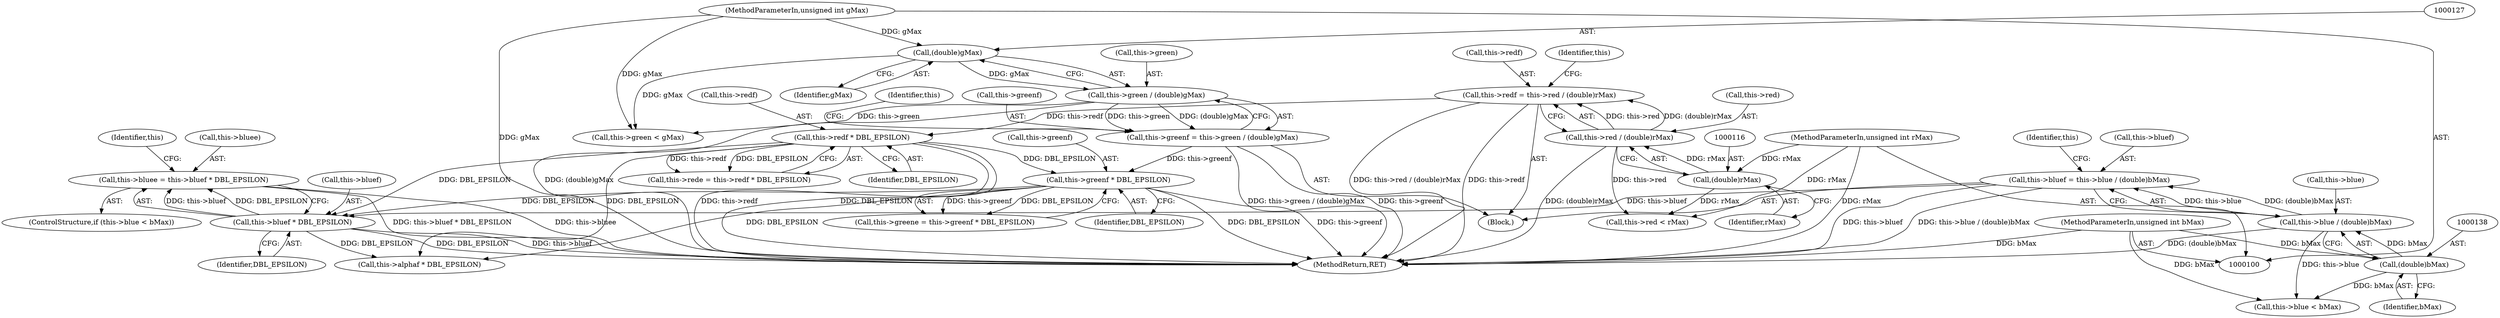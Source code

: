 digraph "0_Android_9d4853418ab2f754c2b63e091c29c5529b8b86ca_52@integer" {
"1000199" [label="(Call,this->bluee = this->bluef * DBL_EPSILON)"];
"1000203" [label="(Call,this->bluef * DBL_EPSILON)"];
"1000129" [label="(Call,this->bluef = this->blue / (double)bMax)"];
"1000133" [label="(Call,this->blue / (double)bMax)"];
"1000137" [label="(Call,(double)bMax)"];
"1000104" [label="(MethodParameterIn,unsigned int bMax)"];
"1000182" [label="(Call,this->greenf * DBL_EPSILON)"];
"1000118" [label="(Call,this->greenf = this->green / (double)gMax)"];
"1000122" [label="(Call,this->green / (double)gMax)"];
"1000126" [label="(Call,(double)gMax)"];
"1000103" [label="(MethodParameterIn,unsigned int gMax)"];
"1000161" [label="(Call,this->redf * DBL_EPSILON)"];
"1000107" [label="(Call,this->redf = this->red / (double)rMax)"];
"1000111" [label="(Call,this->red / (double)rMax)"];
"1000115" [label="(Call,(double)rMax)"];
"1000102" [label="(MethodParameterIn,unsigned int rMax)"];
"1000204" [label="(Call,this->bluef)"];
"1000137" [label="(Call,(double)bMax)"];
"1000120" [label="(Identifier,this)"];
"1000102" [label="(MethodParameterIn,unsigned int rMax)"];
"1000126" [label="(Call,(double)gMax)"];
"1000162" [label="(Call,this->redf)"];
"1000193" [label="(ControlStructure,if (this->blue < bMax))"];
"1000129" [label="(Call,this->bluef = this->blue / (double)bMax)"];
"1000165" [label="(Identifier,DBL_EPSILON)"];
"1000122" [label="(Call,this->green / (double)gMax)"];
"1000224" [label="(Call,this->alphaf * DBL_EPSILON)"];
"1000152" [label="(Call,this->red < rMax)"];
"1000118" [label="(Call,this->greenf = this->green / (double)gMax)"];
"1000178" [label="(Call,this->greene = this->greenf * DBL_EPSILON)"];
"1000119" [label="(Call,this->greenf)"];
"1000194" [label="(Call,this->blue < bMax)"];
"1000157" [label="(Call,this->rede = this->redf * DBL_EPSILON)"];
"1000112" [label="(Call,this->red)"];
"1000139" [label="(Identifier,bMax)"];
"1000182" [label="(Call,this->greenf * DBL_EPSILON)"];
"1000107" [label="(Call,this->redf = this->red / (double)rMax)"];
"1000161" [label="(Call,this->redf * DBL_EPSILON)"];
"1000186" [label="(Identifier,DBL_EPSILON)"];
"1000115" [label="(Call,(double)rMax)"];
"1000131" [label="(Identifier,this)"];
"1000104" [label="(MethodParameterIn,unsigned int bMax)"];
"1000200" [label="(Call,this->bluee)"];
"1000106" [label="(Block,)"];
"1000123" [label="(Call,this->green)"];
"1000133" [label="(Call,this->blue / (double)bMax)"];
"1000183" [label="(Call,this->greenf)"];
"1000173" [label="(Call,this->green < gMax)"];
"1000199" [label="(Call,this->bluee = this->bluef * DBL_EPSILON)"];
"1000128" [label="(Identifier,gMax)"];
"1000111" [label="(Call,this->red / (double)rMax)"];
"1000134" [label="(Call,this->blue)"];
"1000108" [label="(Call,this->redf)"];
"1000142" [label="(Identifier,this)"];
"1000103" [label="(MethodParameterIn,unsigned int gMax)"];
"1000203" [label="(Call,this->bluef * DBL_EPSILON)"];
"1000235" [label="(MethodReturn,RET)"];
"1000117" [label="(Identifier,rMax)"];
"1000207" [label="(Identifier,DBL_EPSILON)"];
"1000217" [label="(Identifier,this)"];
"1000130" [label="(Call,this->bluef)"];
"1000199" -> "1000193"  [label="AST: "];
"1000199" -> "1000203"  [label="CFG: "];
"1000200" -> "1000199"  [label="AST: "];
"1000203" -> "1000199"  [label="AST: "];
"1000217" -> "1000199"  [label="CFG: "];
"1000199" -> "1000235"  [label="DDG: this->bluee"];
"1000199" -> "1000235"  [label="DDG: this->bluef * DBL_EPSILON"];
"1000203" -> "1000199"  [label="DDG: this->bluef"];
"1000203" -> "1000199"  [label="DDG: DBL_EPSILON"];
"1000203" -> "1000207"  [label="CFG: "];
"1000204" -> "1000203"  [label="AST: "];
"1000207" -> "1000203"  [label="AST: "];
"1000203" -> "1000235"  [label="DDG: DBL_EPSILON"];
"1000203" -> "1000235"  [label="DDG: this->bluef"];
"1000129" -> "1000203"  [label="DDG: this->bluef"];
"1000182" -> "1000203"  [label="DDG: DBL_EPSILON"];
"1000161" -> "1000203"  [label="DDG: DBL_EPSILON"];
"1000203" -> "1000224"  [label="DDG: DBL_EPSILON"];
"1000129" -> "1000106"  [label="AST: "];
"1000129" -> "1000133"  [label="CFG: "];
"1000130" -> "1000129"  [label="AST: "];
"1000133" -> "1000129"  [label="AST: "];
"1000142" -> "1000129"  [label="CFG: "];
"1000129" -> "1000235"  [label="DDG: this->bluef"];
"1000129" -> "1000235"  [label="DDG: this->blue / (double)bMax"];
"1000133" -> "1000129"  [label="DDG: this->blue"];
"1000133" -> "1000129"  [label="DDG: (double)bMax"];
"1000133" -> "1000137"  [label="CFG: "];
"1000134" -> "1000133"  [label="AST: "];
"1000137" -> "1000133"  [label="AST: "];
"1000133" -> "1000235"  [label="DDG: (double)bMax"];
"1000137" -> "1000133"  [label="DDG: bMax"];
"1000133" -> "1000194"  [label="DDG: this->blue"];
"1000137" -> "1000139"  [label="CFG: "];
"1000138" -> "1000137"  [label="AST: "];
"1000139" -> "1000137"  [label="AST: "];
"1000104" -> "1000137"  [label="DDG: bMax"];
"1000137" -> "1000194"  [label="DDG: bMax"];
"1000104" -> "1000100"  [label="AST: "];
"1000104" -> "1000235"  [label="DDG: bMax"];
"1000104" -> "1000194"  [label="DDG: bMax"];
"1000182" -> "1000178"  [label="AST: "];
"1000182" -> "1000186"  [label="CFG: "];
"1000183" -> "1000182"  [label="AST: "];
"1000186" -> "1000182"  [label="AST: "];
"1000178" -> "1000182"  [label="CFG: "];
"1000182" -> "1000235"  [label="DDG: DBL_EPSILON"];
"1000182" -> "1000235"  [label="DDG: this->greenf"];
"1000182" -> "1000178"  [label="DDG: this->greenf"];
"1000182" -> "1000178"  [label="DDG: DBL_EPSILON"];
"1000118" -> "1000182"  [label="DDG: this->greenf"];
"1000161" -> "1000182"  [label="DDG: DBL_EPSILON"];
"1000182" -> "1000224"  [label="DDG: DBL_EPSILON"];
"1000118" -> "1000106"  [label="AST: "];
"1000118" -> "1000122"  [label="CFG: "];
"1000119" -> "1000118"  [label="AST: "];
"1000122" -> "1000118"  [label="AST: "];
"1000131" -> "1000118"  [label="CFG: "];
"1000118" -> "1000235"  [label="DDG: this->greenf"];
"1000118" -> "1000235"  [label="DDG: this->green / (double)gMax"];
"1000122" -> "1000118"  [label="DDG: this->green"];
"1000122" -> "1000118"  [label="DDG: (double)gMax"];
"1000122" -> "1000126"  [label="CFG: "];
"1000123" -> "1000122"  [label="AST: "];
"1000126" -> "1000122"  [label="AST: "];
"1000122" -> "1000235"  [label="DDG: (double)gMax"];
"1000126" -> "1000122"  [label="DDG: gMax"];
"1000122" -> "1000173"  [label="DDG: this->green"];
"1000126" -> "1000128"  [label="CFG: "];
"1000127" -> "1000126"  [label="AST: "];
"1000128" -> "1000126"  [label="AST: "];
"1000103" -> "1000126"  [label="DDG: gMax"];
"1000126" -> "1000173"  [label="DDG: gMax"];
"1000103" -> "1000100"  [label="AST: "];
"1000103" -> "1000235"  [label="DDG: gMax"];
"1000103" -> "1000173"  [label="DDG: gMax"];
"1000161" -> "1000157"  [label="AST: "];
"1000161" -> "1000165"  [label="CFG: "];
"1000162" -> "1000161"  [label="AST: "];
"1000165" -> "1000161"  [label="AST: "];
"1000157" -> "1000161"  [label="CFG: "];
"1000161" -> "1000235"  [label="DDG: this->redf"];
"1000161" -> "1000235"  [label="DDG: DBL_EPSILON"];
"1000161" -> "1000157"  [label="DDG: this->redf"];
"1000161" -> "1000157"  [label="DDG: DBL_EPSILON"];
"1000107" -> "1000161"  [label="DDG: this->redf"];
"1000161" -> "1000224"  [label="DDG: DBL_EPSILON"];
"1000107" -> "1000106"  [label="AST: "];
"1000107" -> "1000111"  [label="CFG: "];
"1000108" -> "1000107"  [label="AST: "];
"1000111" -> "1000107"  [label="AST: "];
"1000120" -> "1000107"  [label="CFG: "];
"1000107" -> "1000235"  [label="DDG: this->redf"];
"1000107" -> "1000235"  [label="DDG: this->red / (double)rMax"];
"1000111" -> "1000107"  [label="DDG: this->red"];
"1000111" -> "1000107"  [label="DDG: (double)rMax"];
"1000111" -> "1000115"  [label="CFG: "];
"1000112" -> "1000111"  [label="AST: "];
"1000115" -> "1000111"  [label="AST: "];
"1000111" -> "1000235"  [label="DDG: (double)rMax"];
"1000115" -> "1000111"  [label="DDG: rMax"];
"1000111" -> "1000152"  [label="DDG: this->red"];
"1000115" -> "1000117"  [label="CFG: "];
"1000116" -> "1000115"  [label="AST: "];
"1000117" -> "1000115"  [label="AST: "];
"1000102" -> "1000115"  [label="DDG: rMax"];
"1000115" -> "1000152"  [label="DDG: rMax"];
"1000102" -> "1000100"  [label="AST: "];
"1000102" -> "1000235"  [label="DDG: rMax"];
"1000102" -> "1000152"  [label="DDG: rMax"];
}
